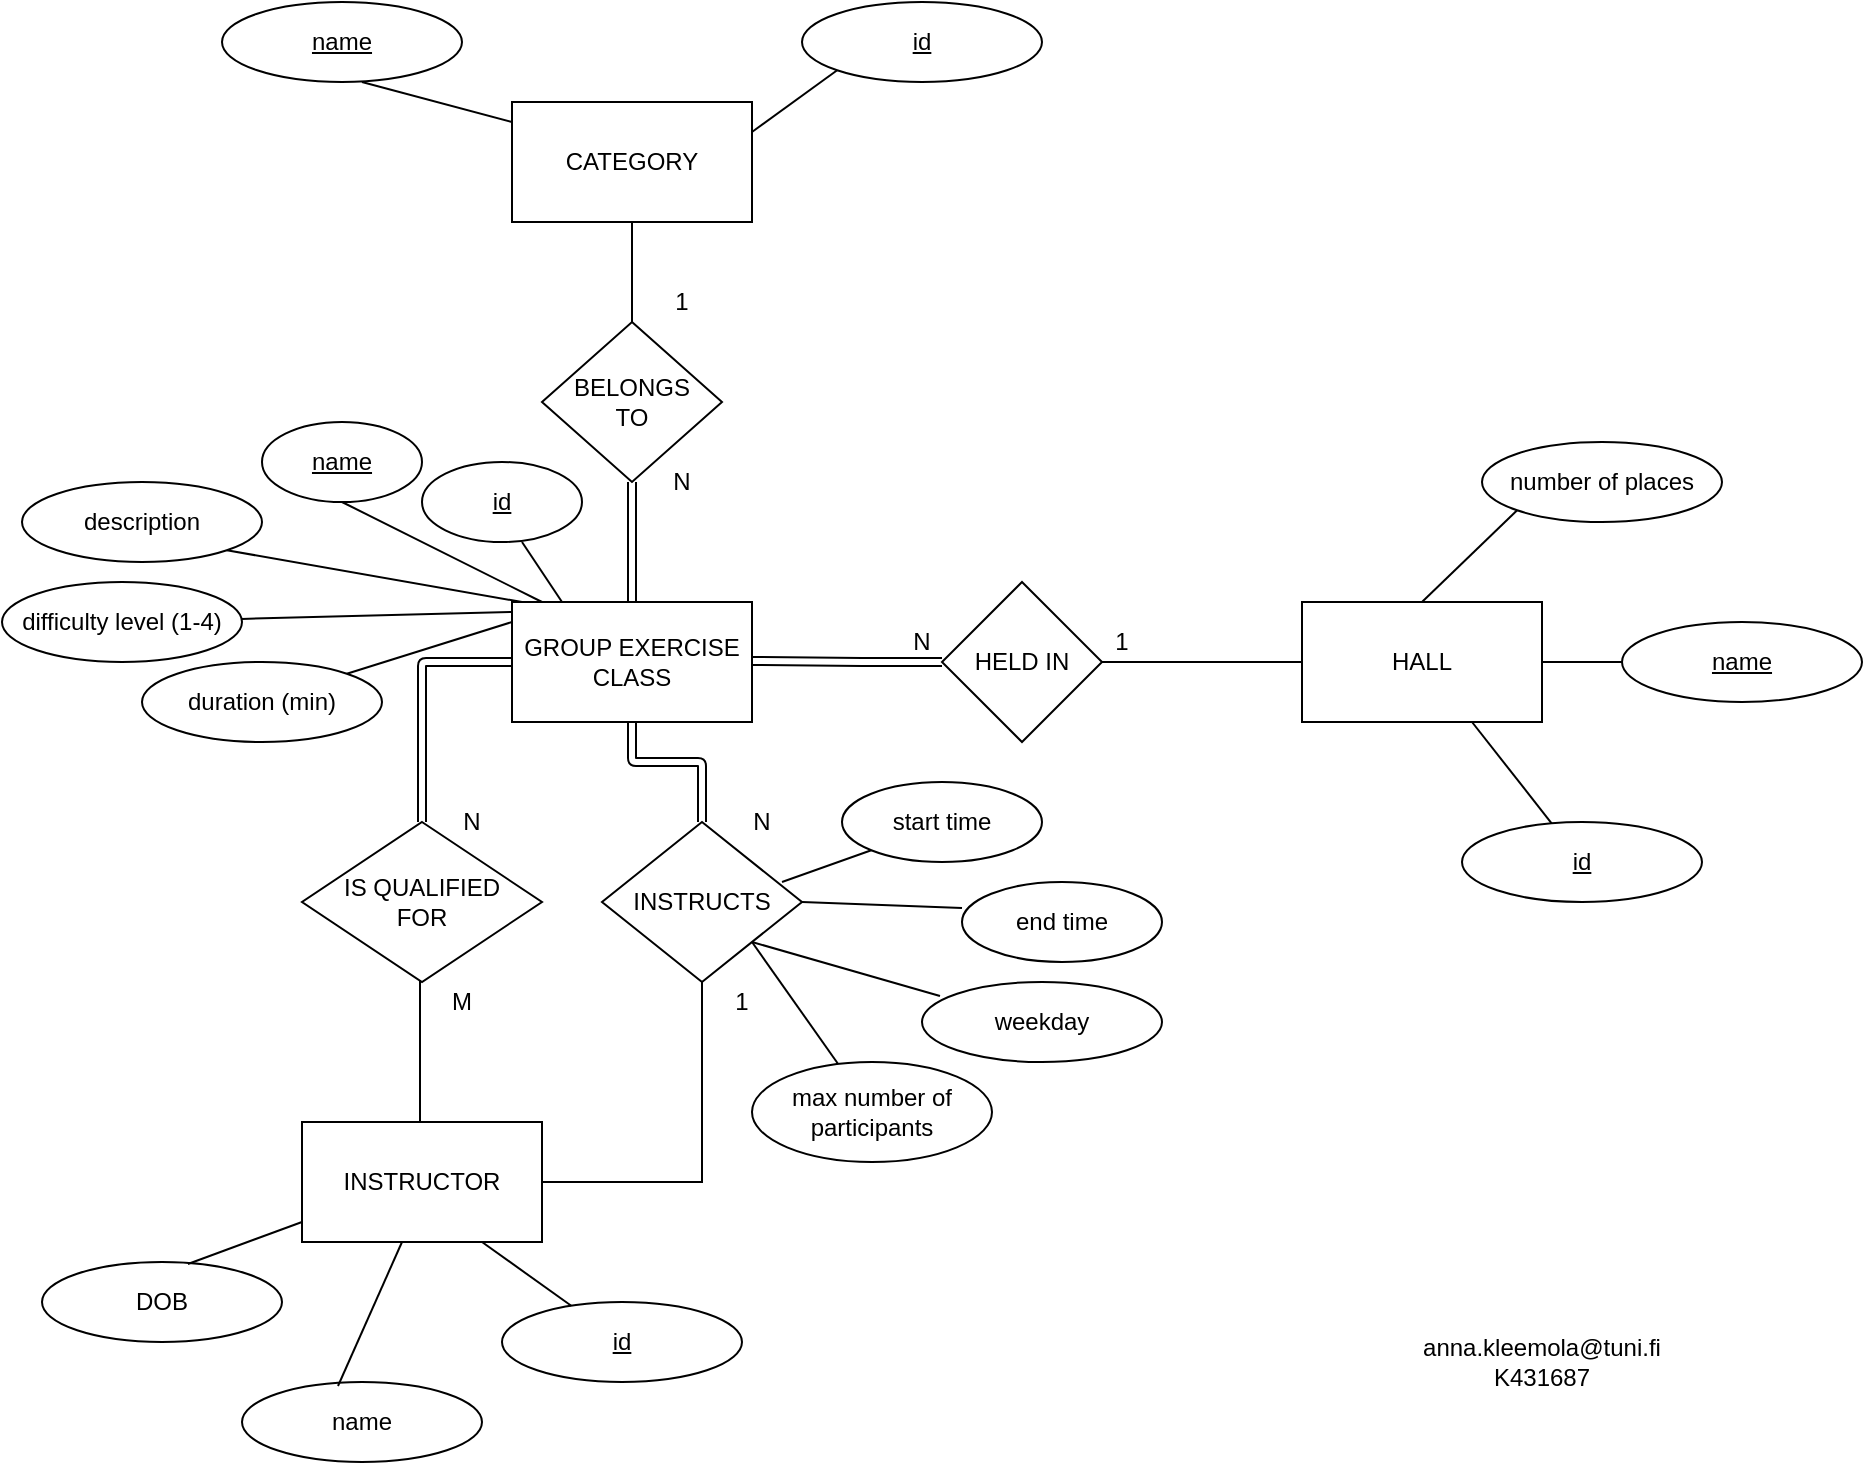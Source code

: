 <mxfile version="15.3.0" type="device"><diagram id="wOWUMQLndh-k8RmKTWdb" name="Page-1"><mxGraphModel dx="1607" dy="1112" grid="1" gridSize="10" guides="1" tooltips="1" connect="1" arrows="1" fold="1" page="1" pageScale="1" pageWidth="827" pageHeight="1169" math="0" shadow="0"><root><mxCell id="0"/><mxCell id="1" parent="0"/><mxCell id="DdJb-Zy6NH508otJkwD9-1" value="GROUP EXERCISE CLASS" style="rounded=0;whiteSpace=wrap;html=1;" parent="1" vertex="1"><mxGeometry x="135" y="320" width="120" height="60" as="geometry"/></mxCell><mxCell id="DdJb-Zy6NH508otJkwD9-2" value="&lt;u&gt;id&lt;/u&gt;" style="ellipse;whiteSpace=wrap;html=1;" parent="1" vertex="1"><mxGeometry x="90" y="250" width="80" height="40" as="geometry"/></mxCell><mxCell id="DdJb-Zy6NH508otJkwD9-3" value="&lt;u&gt;name&lt;/u&gt;" style="ellipse;whiteSpace=wrap;html=1;" parent="1" vertex="1"><mxGeometry x="10" y="230" width="80" height="40" as="geometry"/></mxCell><mxCell id="DdJb-Zy6NH508otJkwD9-4" value="description" style="ellipse;whiteSpace=wrap;html=1;" parent="1" vertex="1"><mxGeometry x="-110" y="260" width="120" height="40" as="geometry"/></mxCell><mxCell id="DdJb-Zy6NH508otJkwD9-5" value="duration (min)" style="ellipse;whiteSpace=wrap;html=1;" parent="1" vertex="1"><mxGeometry x="-50" y="350" width="120" height="40" as="geometry"/></mxCell><mxCell id="DdJb-Zy6NH508otJkwD9-6" value="difficulty level (1-4)" style="ellipse;whiteSpace=wrap;html=1;" parent="1" vertex="1"><mxGeometry x="-120" y="310" width="120" height="40" as="geometry"/></mxCell><mxCell id="DdJb-Zy6NH508otJkwD9-7" value="CATEGORY" style="rounded=0;whiteSpace=wrap;html=1;" parent="1" vertex="1"><mxGeometry x="135" y="70" width="120" height="60" as="geometry"/></mxCell><mxCell id="DdJb-Zy6NH508otJkwD9-8" value="&lt;u&gt;id&lt;/u&gt;" style="ellipse;whiteSpace=wrap;html=1;" parent="1" vertex="1"><mxGeometry x="280" y="20" width="120" height="40" as="geometry"/></mxCell><mxCell id="DdJb-Zy6NH508otJkwD9-9" value="&lt;u&gt;name&lt;/u&gt;" style="ellipse;whiteSpace=wrap;html=1;" parent="1" vertex="1"><mxGeometry x="-10" y="20" width="120" height="40" as="geometry"/></mxCell><mxCell id="DdJb-Zy6NH508otJkwD9-10" value="BELONGS&lt;br&gt;TO" style="rhombus;whiteSpace=wrap;html=1;" parent="1" vertex="1"><mxGeometry x="150" y="180" width="90" height="80" as="geometry"/></mxCell><mxCell id="DdJb-Zy6NH508otJkwD9-11" value="INSTRUCTOR" style="rounded=0;whiteSpace=wrap;html=1;" parent="1" vertex="1"><mxGeometry x="30" y="580" width="120" height="60" as="geometry"/></mxCell><mxCell id="DdJb-Zy6NH508otJkwD9-12" value="&lt;u&gt;id&lt;/u&gt;" style="ellipse;whiteSpace=wrap;html=1;" parent="1" vertex="1"><mxGeometry x="130" y="670" width="120" height="40" as="geometry"/></mxCell><mxCell id="DdJb-Zy6NH508otJkwD9-13" value="name" style="ellipse;whiteSpace=wrap;html=1;" parent="1" vertex="1"><mxGeometry y="710" width="120" height="40" as="geometry"/></mxCell><mxCell id="DdJb-Zy6NH508otJkwD9-14" value="DOB" style="ellipse;whiteSpace=wrap;html=1;" parent="1" vertex="1"><mxGeometry x="-100" y="650" width="120" height="40" as="geometry"/></mxCell><mxCell id="DdJb-Zy6NH508otJkwD9-16" value="IS QUALIFIED&lt;br&gt;FOR" style="rhombus;whiteSpace=wrap;html=1;" parent="1" vertex="1"><mxGeometry x="30" y="430" width="120" height="80" as="geometry"/></mxCell><mxCell id="DdJb-Zy6NH508otJkwD9-19" value="weekday" style="ellipse;whiteSpace=wrap;html=1;" parent="1" vertex="1"><mxGeometry x="340" y="510" width="120" height="40" as="geometry"/></mxCell><mxCell id="DdJb-Zy6NH508otJkwD9-20" value="start time" style="ellipse;whiteSpace=wrap;html=1;" parent="1" vertex="1"><mxGeometry x="300" y="410" width="100" height="40" as="geometry"/></mxCell><mxCell id="DdJb-Zy6NH508otJkwD9-21" value="end time" style="ellipse;whiteSpace=wrap;html=1;" parent="1" vertex="1"><mxGeometry x="360" y="460" width="100" height="40" as="geometry"/></mxCell><mxCell id="DdJb-Zy6NH508otJkwD9-22" value="max number of participants" style="ellipse;whiteSpace=wrap;html=1;" parent="1" vertex="1"><mxGeometry x="255" y="550" width="120" height="50" as="geometry"/></mxCell><mxCell id="DdJb-Zy6NH508otJkwD9-24" value="HALL" style="rounded=0;whiteSpace=wrap;html=1;" parent="1" vertex="1"><mxGeometry x="530" y="320" width="120" height="60" as="geometry"/></mxCell><mxCell id="DdJb-Zy6NH508otJkwD9-25" value="&lt;u&gt;id&lt;/u&gt;" style="ellipse;whiteSpace=wrap;html=1;" parent="1" vertex="1"><mxGeometry x="610" y="430" width="120" height="40" as="geometry"/></mxCell><mxCell id="DdJb-Zy6NH508otJkwD9-26" value="&lt;u&gt;name&lt;/u&gt;" style="ellipse;whiteSpace=wrap;html=1;" parent="1" vertex="1"><mxGeometry x="690" y="330" width="120" height="40" as="geometry"/></mxCell><mxCell id="DdJb-Zy6NH508otJkwD9-27" value="number of places" style="ellipse;whiteSpace=wrap;html=1;" parent="1" vertex="1"><mxGeometry x="620" y="240" width="120" height="40" as="geometry"/></mxCell><mxCell id="DdJb-Zy6NH508otJkwD9-28" value="HELD IN" style="rhombus;whiteSpace=wrap;html=1;" parent="1" vertex="1"><mxGeometry x="350" y="310" width="80" height="80" as="geometry"/></mxCell><mxCell id="DdJb-Zy6NH508otJkwD9-49" value="M" style="text;html=1;strokeColor=none;fillColor=none;align=center;verticalAlign=middle;whiteSpace=wrap;rounded=0;" parent="1" vertex="1"><mxGeometry x="90" y="510" width="40" height="20" as="geometry"/></mxCell><mxCell id="DdJb-Zy6NH508otJkwD9-59" value="N" style="text;html=1;strokeColor=none;fillColor=none;align=center;verticalAlign=middle;whiteSpace=wrap;rounded=0;" parent="1" vertex="1"><mxGeometry x="200" y="250" width="40" height="20" as="geometry"/></mxCell><mxCell id="DdJb-Zy6NH508otJkwD9-60" value="1" style="text;html=1;strokeColor=none;fillColor=none;align=center;verticalAlign=middle;whiteSpace=wrap;rounded=0;" parent="1" vertex="1"><mxGeometry x="200" y="160" width="40" height="20" as="geometry"/></mxCell><mxCell id="DdJb-Zy6NH508otJkwD9-68" value="" style="endArrow=none;html=1;entryX=0.417;entryY=0.938;entryDx=0;entryDy=0;entryPerimeter=0;" parent="1" edge="1"><mxGeometry width="50" height="50" relative="1" as="geometry"><mxPoint x="89" y="580" as="sourcePoint"/><mxPoint x="89" y="509.54" as="targetPoint"/></mxGeometry></mxCell><mxCell id="DdJb-Zy6NH508otJkwD9-74" value="INSTRUCTS" style="rhombus;whiteSpace=wrap;html=1;" parent="1" vertex="1"><mxGeometry x="180" y="430" width="100" height="80" as="geometry"/></mxCell><mxCell id="DdJb-Zy6NH508otJkwD9-94" value="N" style="text;html=1;strokeColor=none;fillColor=none;align=center;verticalAlign=middle;whiteSpace=wrap;rounded=0;" parent="1" vertex="1"><mxGeometry x="95" y="420" width="40" height="20" as="geometry"/></mxCell><mxCell id="DdJb-Zy6NH508otJkwD9-97" value="" style="shape=link;endArrow=classic;startArrow=classic;html=1;exitX=0.5;exitY=0;exitDx=0;exitDy=0;edgeStyle=orthogonalEdgeStyle;entryX=0;entryY=0.5;entryDx=0;entryDy=0;" parent="1" source="DdJb-Zy6NH508otJkwD9-16" target="DdJb-Zy6NH508otJkwD9-1" edge="1"><mxGeometry width="100" height="100" relative="1" as="geometry"><mxPoint x="20" y="440" as="sourcePoint"/><mxPoint x="100" y="330" as="targetPoint"/><Array as="points"><mxPoint x="90" y="350"/></Array></mxGeometry></mxCell><mxCell id="DdJb-Zy6NH508otJkwD9-100" value="" style="shape=link;endArrow=classic;startArrow=classic;html=1;exitX=0.5;exitY=0;exitDx=0;exitDy=0;edgeStyle=orthogonalEdgeStyle;entryX=0.5;entryY=1;entryDx=0;entryDy=0;" parent="1" target="DdJb-Zy6NH508otJkwD9-10" edge="1"><mxGeometry width="100" height="100" relative="1" as="geometry"><mxPoint x="195" y="320" as="sourcePoint"/><mxPoint x="250" y="300" as="targetPoint"/><Array as="points"><mxPoint x="195" y="270"/><mxPoint x="195" y="270"/></Array></mxGeometry></mxCell><mxCell id="DdJb-Zy6NH508otJkwD9-102" value="" style="endArrow=none;html=1;exitX=0.5;exitY=0;exitDx=0;exitDy=0;entryX=0.5;entryY=1;entryDx=0;entryDy=0;" parent="1" source="DdJb-Zy6NH508otJkwD9-10" target="DdJb-Zy6NH508otJkwD9-7" edge="1"><mxGeometry width="50" height="50" relative="1" as="geometry"><mxPoint x="150" y="180" as="sourcePoint"/><mxPoint x="200" y="130" as="targetPoint"/></mxGeometry></mxCell><mxCell id="DdJb-Zy6NH508otJkwD9-105" value="" style="endArrow=none;html=1;entryX=0.5;entryY=1;entryDx=0;entryDy=0;edgeStyle=orthogonalEdgeStyle;exitX=1;exitY=0.5;exitDx=0;exitDy=0;rounded=0;" parent="1" source="DdJb-Zy6NH508otJkwD9-11" target="DdJb-Zy6NH508otJkwD9-74" edge="1"><mxGeometry width="50" height="50" relative="1" as="geometry"><mxPoint x="220" y="660" as="sourcePoint"/><mxPoint x="200" y="559.5" as="targetPoint"/></mxGeometry></mxCell><mxCell id="DdJb-Zy6NH508otJkwD9-107" value="" style="shape=link;endArrow=classic;startArrow=classic;html=1;exitX=0.5;exitY=0;exitDx=0;exitDy=0;edgeStyle=orthogonalEdgeStyle;entryX=0.5;entryY=1;entryDx=0;entryDy=0;" parent="1" source="DdJb-Zy6NH508otJkwD9-74" target="DdJb-Zy6NH508otJkwD9-1" edge="1"><mxGeometry width="100" height="100" relative="1" as="geometry"><mxPoint x="207.5" y="500" as="sourcePoint"/><mxPoint x="252.5" y="420" as="targetPoint"/><Array as="points"><mxPoint x="230" y="400"/><mxPoint x="195" y="400"/></Array></mxGeometry></mxCell><mxCell id="DdJb-Zy6NH508otJkwD9-108" value="1" style="text;html=1;strokeColor=none;fillColor=none;align=center;verticalAlign=middle;whiteSpace=wrap;rounded=0;" parent="1" vertex="1"><mxGeometry x="230" y="510" width="40" height="20" as="geometry"/></mxCell><mxCell id="DdJb-Zy6NH508otJkwD9-109" value="N" style="text;html=1;strokeColor=none;fillColor=none;align=center;verticalAlign=middle;whiteSpace=wrap;rounded=0;" parent="1" vertex="1"><mxGeometry x="240" y="420" width="40" height="20" as="geometry"/></mxCell><mxCell id="DdJb-Zy6NH508otJkwD9-114" value="" style="shape=link;endArrow=classic;startArrow=classic;html=1;edgeStyle=orthogonalEdgeStyle;width=-4;exitX=0;exitY=0.5;exitDx=0;exitDy=0;" parent="1" source="DdJb-Zy6NH508otJkwD9-28" edge="1"><mxGeometry width="100" height="100" relative="1" as="geometry"><mxPoint x="345" y="349.5" as="sourcePoint"/><mxPoint x="255" y="349.5" as="targetPoint"/><Array as="points"><mxPoint x="310" y="350"/></Array></mxGeometry></mxCell><mxCell id="DdJb-Zy6NH508otJkwD9-115" value="" style="endArrow=none;html=1;exitX=1;exitY=0.5;exitDx=0;exitDy=0;" parent="1" source="DdJb-Zy6NH508otJkwD9-28" edge="1"><mxGeometry width="50" height="50" relative="1" as="geometry"><mxPoint x="480" y="400" as="sourcePoint"/><mxPoint x="530" y="350" as="targetPoint"/></mxGeometry></mxCell><mxCell id="DdJb-Zy6NH508otJkwD9-116" value="N" style="text;html=1;strokeColor=none;fillColor=none;align=center;verticalAlign=middle;whiteSpace=wrap;rounded=0;" parent="1" vertex="1"><mxGeometry x="320" y="330" width="40" height="20" as="geometry"/></mxCell><mxCell id="DdJb-Zy6NH508otJkwD9-117" value="1" style="text;html=1;strokeColor=none;fillColor=none;align=center;verticalAlign=middle;whiteSpace=wrap;rounded=0;" parent="1" vertex="1"><mxGeometry x="420" y="330" width="40" height="20" as="geometry"/></mxCell><mxCell id="DdJb-Zy6NH508otJkwD9-118" value="" style="endArrow=none;html=1;exitX=0.608;exitY=0.025;exitDx=0;exitDy=0;exitPerimeter=0;" parent="1" source="DdJb-Zy6NH508otJkwD9-14" edge="1"><mxGeometry width="50" height="50" relative="1" as="geometry"><mxPoint x="-20" y="680" as="sourcePoint"/><mxPoint x="30" y="630" as="targetPoint"/></mxGeometry></mxCell><mxCell id="DdJb-Zy6NH508otJkwD9-119" value="" style="endArrow=none;html=1;exitX=0.4;exitY=0.05;exitDx=0;exitDy=0;exitPerimeter=0;" parent="1" source="DdJb-Zy6NH508otJkwD9-13" edge="1"><mxGeometry width="50" height="50" relative="1" as="geometry"><mxPoint x="30" y="690" as="sourcePoint"/><mxPoint x="80" y="640" as="targetPoint"/></mxGeometry></mxCell><mxCell id="DdJb-Zy6NH508otJkwD9-120" value="" style="endArrow=none;html=1;" parent="1" source="DdJb-Zy6NH508otJkwD9-12" edge="1"><mxGeometry width="50" height="50" relative="1" as="geometry"><mxPoint x="70" y="690" as="sourcePoint"/><mxPoint x="120" y="640" as="targetPoint"/></mxGeometry></mxCell><mxCell id="DdJb-Zy6NH508otJkwD9-121" value="" style="endArrow=none;html=1;exitX=1;exitY=0;exitDx=0;exitDy=0;" parent="1" source="DdJb-Zy6NH508otJkwD9-5" edge="1"><mxGeometry width="50" height="50" relative="1" as="geometry"><mxPoint x="85" y="380" as="sourcePoint"/><mxPoint x="135" y="330" as="targetPoint"/></mxGeometry></mxCell><mxCell id="DdJb-Zy6NH508otJkwD9-122" value="" style="endArrow=none;html=1;" parent="1" source="DdJb-Zy6NH508otJkwD9-6" edge="1"><mxGeometry width="50" height="50" relative="1" as="geometry"><mxPoint x="85" y="375" as="sourcePoint"/><mxPoint x="135" y="325" as="targetPoint"/></mxGeometry></mxCell><mxCell id="DdJb-Zy6NH508otJkwD9-123" value="" style="endArrow=none;html=1;exitX=1;exitY=1;exitDx=0;exitDy=0;" parent="1" source="DdJb-Zy6NH508otJkwD9-4" edge="1"><mxGeometry width="50" height="50" relative="1" as="geometry"><mxPoint x="90" y="370" as="sourcePoint"/><mxPoint x="140" y="320" as="targetPoint"/></mxGeometry></mxCell><mxCell id="DdJb-Zy6NH508otJkwD9-124" value="" style="endArrow=none;html=1;exitX=0.5;exitY=1;exitDx=0;exitDy=0;" parent="1" source="DdJb-Zy6NH508otJkwD9-3" edge="1"><mxGeometry width="50" height="50" relative="1" as="geometry"><mxPoint x="100" y="370" as="sourcePoint"/><mxPoint x="150" y="320" as="targetPoint"/></mxGeometry></mxCell><mxCell id="DdJb-Zy6NH508otJkwD9-125" value="" style="endArrow=none;html=1;" parent="1" edge="1"><mxGeometry width="50" height="50" relative="1" as="geometry"><mxPoint x="160" y="320" as="sourcePoint"/><mxPoint x="140" y="290" as="targetPoint"/></mxGeometry></mxCell><mxCell id="DdJb-Zy6NH508otJkwD9-126" value="" style="endArrow=none;html=1;exitX=0.583;exitY=1;exitDx=0;exitDy=0;exitPerimeter=0;" parent="1" source="DdJb-Zy6NH508otJkwD9-9" edge="1"><mxGeometry width="50" height="50" relative="1" as="geometry"><mxPoint x="85" y="130" as="sourcePoint"/><mxPoint x="135" y="80" as="targetPoint"/></mxGeometry></mxCell><mxCell id="DdJb-Zy6NH508otJkwD9-127" value="" style="endArrow=none;html=1;entryX=0;entryY=1;entryDx=0;entryDy=0;exitX=1;exitY=0.25;exitDx=0;exitDy=0;" parent="1" source="DdJb-Zy6NH508otJkwD9-7" target="DdJb-Zy6NH508otJkwD9-8" edge="1"><mxGeometry width="50" height="50" relative="1" as="geometry"><mxPoint x="250" y="100" as="sourcePoint"/><mxPoint x="300" y="50" as="targetPoint"/></mxGeometry></mxCell><mxCell id="DdJb-Zy6NH508otJkwD9-128" value="" style="endArrow=none;html=1;entryX=0;entryY=1;entryDx=0;entryDy=0;" parent="1" target="DdJb-Zy6NH508otJkwD9-20" edge="1"><mxGeometry width="50" height="50" relative="1" as="geometry"><mxPoint x="270" y="460" as="sourcePoint"/><mxPoint x="320" y="410" as="targetPoint"/></mxGeometry></mxCell><mxCell id="DdJb-Zy6NH508otJkwD9-129" value="" style="endArrow=none;html=1;entryX=0;entryY=0.325;entryDx=0;entryDy=0;entryPerimeter=0;" parent="1" target="DdJb-Zy6NH508otJkwD9-21" edge="1"><mxGeometry width="50" height="50" relative="1" as="geometry"><mxPoint x="280" y="470" as="sourcePoint"/><mxPoint x="330" y="420" as="targetPoint"/></mxGeometry></mxCell><mxCell id="DdJb-Zy6NH508otJkwD9-130" value="" style="endArrow=none;html=1;exitX=1;exitY=1;exitDx=0;exitDy=0;entryX=0.075;entryY=0.175;entryDx=0;entryDy=0;entryPerimeter=0;" parent="1" source="DdJb-Zy6NH508otJkwD9-74" target="DdJb-Zy6NH508otJkwD9-19" edge="1"><mxGeometry width="50" height="50" relative="1" as="geometry"><mxPoint x="270" y="520" as="sourcePoint"/><mxPoint x="350" y="530" as="targetPoint"/></mxGeometry></mxCell><mxCell id="DdJb-Zy6NH508otJkwD9-131" value="" style="endArrow=none;html=1;entryX=1;entryY=1;entryDx=0;entryDy=0;" parent="1" source="DdJb-Zy6NH508otJkwD9-22" target="DdJb-Zy6NH508otJkwD9-74" edge="1"><mxGeometry width="50" height="50" relative="1" as="geometry"><mxPoint x="240" y="560" as="sourcePoint"/><mxPoint x="290" y="510" as="targetPoint"/></mxGeometry></mxCell><mxCell id="DdJb-Zy6NH508otJkwD9-132" value="" style="endArrow=none;html=1;" parent="1" source="DdJb-Zy6NH508otJkwD9-25" edge="1"><mxGeometry width="50" height="50" relative="1" as="geometry"><mxPoint x="565" y="430" as="sourcePoint"/><mxPoint x="615" y="380" as="targetPoint"/></mxGeometry></mxCell><mxCell id="DdJb-Zy6NH508otJkwD9-133" value="" style="endArrow=none;html=1;entryX=0;entryY=1;entryDx=0;entryDy=0;" parent="1" target="DdJb-Zy6NH508otJkwD9-27" edge="1"><mxGeometry width="50" height="50" relative="1" as="geometry"><mxPoint x="590" y="320" as="sourcePoint"/><mxPoint x="640" y="270" as="targetPoint"/></mxGeometry></mxCell><mxCell id="DdJb-Zy6NH508otJkwD9-134" value="" style="endArrow=none;html=1;exitX=1;exitY=0.5;exitDx=0;exitDy=0;" parent="1" source="DdJb-Zy6NH508otJkwD9-24" edge="1"><mxGeometry width="50" height="50" relative="1" as="geometry"><mxPoint x="640" y="400" as="sourcePoint"/><mxPoint x="690" y="350" as="targetPoint"/></mxGeometry></mxCell><mxCell id="4TX9h6POCkYV1-SwHGy9-1" value="anna.kleemola@tuni.fi&lt;br&gt;K431687" style="text;html=1;strokeColor=none;fillColor=none;align=center;verticalAlign=middle;whiteSpace=wrap;rounded=0;" vertex="1" parent="1"><mxGeometry x="570" y="690" width="160" height="20" as="geometry"/></mxCell></root></mxGraphModel></diagram></mxfile>